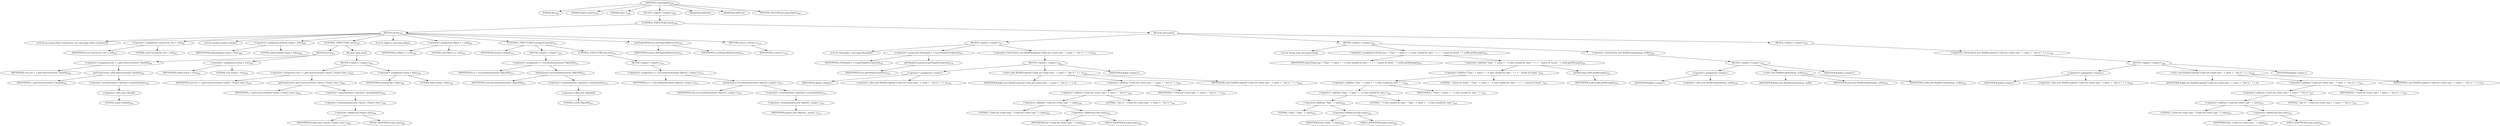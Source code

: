 digraph "createAndSet" {  
"524" [label = <(METHOD,createAndSet)<SUB>295</SUB>> ]
"525" [label = <(PARAM,this)<SUB>295</SUB>> ]
"526" [label = <(PARAM,Project project)<SUB>295</SUB>> ]
"527" [label = <(PARAM,Class c)<SUB>295</SUB>> ]
"528" [label = <(BLOCK,&lt;empty&gt;,&lt;empty&gt;)<SUB>295</SUB>> ]
"529" [label = <(CONTROL_STRUCTURE,try,try)<SUB>296</SUB>> ]
"530" [label = <(BLOCK,try,try)<SUB>296</SUB>> ]
"531" [label = <(LOCAL,java.lang.reflect.Constructor ctor: java.lang.reflect.Constructor)> ]
"532" [label = <(&lt;operator&gt;.assignment,Constructor ctor = null)<SUB>297</SUB>> ]
"533" [label = <(IDENTIFIER,ctor,Constructor ctor = null)<SUB>297</SUB>> ]
"534" [label = <(LITERAL,null,Constructor ctor = null)<SUB>297</SUB>> ]
"535" [label = <(LOCAL,boolean noArg: boolean)> ]
"536" [label = <(&lt;operator&gt;.assignment,boolean noArg = false)<SUB>298</SUB>> ]
"537" [label = <(IDENTIFIER,noArg,boolean noArg = false)<SUB>298</SUB>> ]
"538" [label = <(LITERAL,false,boolean noArg = false)<SUB>298</SUB>> ]
"539" [label = <(CONTROL_STRUCTURE,try,try)<SUB>301</SUB>> ]
"540" [label = <(BLOCK,try,try)<SUB>301</SUB>> ]
"541" [label = <(&lt;operator&gt;.assignment,ctor = c.getConstructor(new Class[0]))<SUB>302</SUB>> ]
"542" [label = <(IDENTIFIER,ctor,ctor = c.getConstructor(new Class[0]))<SUB>302</SUB>> ]
"543" [label = <(getConstructor,c.getConstructor(new Class[0]))<SUB>302</SUB>> ]
"544" [label = <(IDENTIFIER,c,c.getConstructor(new Class[0]))<SUB>302</SUB>> ]
"545" [label = <(&lt;operator&gt;.arrayInitializer,&lt;operator&gt;.arrayInitializer)<SUB>302</SUB>> ]
"546" [label = <(&lt;operator&gt;.alloc,new Class[0])> ]
"547" [label = <(LITERAL,0,new Class[0])<SUB>302</SUB>> ]
"548" [label = <(&lt;operator&gt;.assignment,noArg = true)<SUB>303</SUB>> ]
"549" [label = <(IDENTIFIER,noArg,noArg = true)<SUB>303</SUB>> ]
"550" [label = <(LITERAL,true,noArg = true)<SUB>303</SUB>> ]
"551" [label = <(BLOCK,catch,catch)> ]
"552" [label = <(BLOCK,&lt;empty&gt;,&lt;empty&gt;)<SUB>304</SUB>> ]
"553" [label = <(&lt;operator&gt;.assignment,ctor = c.getConstructor(new Class[] { Project.class }))<SUB>305</SUB>> ]
"554" [label = <(IDENTIFIER,ctor,ctor = c.getConstructor(new Class[] { Project.class }))<SUB>305</SUB>> ]
"555" [label = <(getConstructor,c.getConstructor(new Class[] { Project.class }))<SUB>305</SUB>> ]
"556" [label = <(IDENTIFIER,c,c.getConstructor(new Class[] { Project.class }))<SUB>305</SUB>> ]
"557" [label = <(&lt;operator&gt;.arrayInitializer,&lt;operator&gt;.arrayInitializer)<SUB>305</SUB>> ]
"558" [label = <(&lt;operator&gt;.arrayInitializer,new Class[] { Project.class })<SUB>305</SUB>> ]
"559" [label = <(&lt;operator&gt;.fieldAccess,Project.class)<SUB>305</SUB>> ]
"560" [label = <(IDENTIFIER,Project,new Class[] { Project.class })<SUB>305</SUB>> ]
"561" [label = <(FIELD_IDENTIFIER,class,class)<SUB>305</SUB>> ]
"562" [label = <(&lt;operator&gt;.assignment,noArg = false)<SUB>306</SUB>> ]
"563" [label = <(IDENTIFIER,noArg,noArg = false)<SUB>306</SUB>> ]
"564" [label = <(LITERAL,false,noArg = false)<SUB>306</SUB>> ]
"565" [label = <(LOCAL,Object o: java.lang.Object)> ]
"566" [label = <(&lt;operator&gt;.assignment,Object o = null)<SUB>309</SUB>> ]
"567" [label = <(IDENTIFIER,o,Object o = null)<SUB>309</SUB>> ]
"568" [label = <(LITERAL,null,Object o = null)<SUB>309</SUB>> ]
"569" [label = <(CONTROL_STRUCTURE,if (noArg),if (noArg))<SUB>310</SUB>> ]
"570" [label = <(IDENTIFIER,noArg,if (noArg))<SUB>310</SUB>> ]
"571" [label = <(BLOCK,&lt;empty&gt;,&lt;empty&gt;)<SUB>310</SUB>> ]
"572" [label = <(&lt;operator&gt;.assignment,o = ctor.newInstance(new Object[0]))<SUB>311</SUB>> ]
"573" [label = <(IDENTIFIER,o,o = ctor.newInstance(new Object[0]))<SUB>311</SUB>> ]
"574" [label = <(newInstance,ctor.newInstance(new Object[0]))<SUB>311</SUB>> ]
"575" [label = <(IDENTIFIER,ctor,ctor.newInstance(new Object[0]))<SUB>311</SUB>> ]
"576" [label = <(&lt;operator&gt;.arrayInitializer,&lt;operator&gt;.arrayInitializer)<SUB>311</SUB>> ]
"577" [label = <(&lt;operator&gt;.alloc,new Object[0])> ]
"578" [label = <(LITERAL,0,new Object[0])<SUB>311</SUB>> ]
"579" [label = <(CONTROL_STRUCTURE,else,else)<SUB>312</SUB>> ]
"580" [label = <(BLOCK,&lt;empty&gt;,&lt;empty&gt;)<SUB>312</SUB>> ]
"581" [label = <(&lt;operator&gt;.assignment,o = ctor.newInstance(new Object[] { project }))<SUB>313</SUB>> ]
"582" [label = <(IDENTIFIER,o,o = ctor.newInstance(new Object[] { project }))<SUB>313</SUB>> ]
"583" [label = <(newInstance,ctor.newInstance(new Object[] { project }))<SUB>313</SUB>> ]
"584" [label = <(IDENTIFIER,ctor,ctor.newInstance(new Object[] { project }))<SUB>313</SUB>> ]
"585" [label = <(&lt;operator&gt;.arrayInitializer,&lt;operator&gt;.arrayInitializer)<SUB>313</SUB>> ]
"586" [label = <(&lt;operator&gt;.arrayInitializer,new Object[] { project })<SUB>313</SUB>> ]
"587" [label = <(IDENTIFIER,project,new Object[] { project })<SUB>313</SUB>> ]
"588" [label = <(setProjectReference,setProjectReference(o))<SUB>315</SUB>> ]
"589" [label = <(IDENTIFIER,project,setProjectReference(o))<SUB>315</SUB>> ]
"590" [label = <(IDENTIFIER,o,setProjectReference(o))<SUB>315</SUB>> ]
"591" [label = <(RETURN,return o;,return o;)<SUB>316</SUB>> ]
"592" [label = <(IDENTIFIER,o,return o;)<SUB>316</SUB>> ]
"593" [label = <(BLOCK,catch,catch)> ]
"594" [label = <(BLOCK,&lt;empty&gt;,&lt;empty&gt;)<SUB>317</SUB>> ]
"595" [label = <(LOCAL,Throwable t: java.lang.Throwable)> ]
"596" [label = <(&lt;operator&gt;.assignment,Throwable t = ex.getTargetException())<SUB>318</SUB>> ]
"597" [label = <(IDENTIFIER,t,Throwable t = ex.getTargetException())<SUB>318</SUB>> ]
"598" [label = <(getTargetException,ex.getTargetException())<SUB>318</SUB>> ]
"599" [label = <(IDENTIFIER,ex,ex.getTargetException())<SUB>318</SUB>> ]
"600" [label = <(&lt;operator&gt;.throw,throw new BuildException(&quot;Could not create type &quot; + name + &quot; due to &quot; + t, t);)<SUB>319</SUB>> ]
"601" [label = <(BLOCK,&lt;empty&gt;,&lt;empty&gt;)<SUB>319</SUB>> ]
"602" [label = <(&lt;operator&gt;.assignment,&lt;empty&gt;)> ]
"603" [label = <(IDENTIFIER,$obj2,&lt;empty&gt;)> ]
"604" [label = <(&lt;operator&gt;.alloc,new BuildException(&quot;Could not create type &quot; + name + &quot; due to &quot; + t, t))<SUB>319</SUB>> ]
"605" [label = <(&lt;init&gt;,new BuildException(&quot;Could not create type &quot; + name + &quot; due to &quot; + t, t))<SUB>319</SUB>> ]
"606" [label = <(IDENTIFIER,$obj2,new BuildException(&quot;Could not create type &quot; + name + &quot; due to &quot; + t, t))> ]
"607" [label = <(&lt;operator&gt;.addition,&quot;Could not create type &quot; + name + &quot; due to &quot; + t)<SUB>320</SUB>> ]
"608" [label = <(&lt;operator&gt;.addition,&quot;Could not create type &quot; + name + &quot; due to &quot;)<SUB>320</SUB>> ]
"609" [label = <(&lt;operator&gt;.addition,&quot;Could not create type &quot; + name)<SUB>320</SUB>> ]
"610" [label = <(LITERAL,&quot;Could not create type &quot;,&quot;Could not create type &quot; + name)<SUB>320</SUB>> ]
"611" [label = <(&lt;operator&gt;.fieldAccess,this.name)<SUB>320</SUB>> ]
"612" [label = <(IDENTIFIER,this,&quot;Could not create type &quot; + name)<SUB>320</SUB>> ]
"613" [label = <(FIELD_IDENTIFIER,name,name)<SUB>320</SUB>> ]
"614" [label = <(LITERAL,&quot; due to &quot;,&quot;Could not create type &quot; + name + &quot; due to &quot;)<SUB>320</SUB>> ]
"615" [label = <(IDENTIFIER,t,&quot;Could not create type &quot; + name + &quot; due to &quot; + t)<SUB>320</SUB>> ]
"616" [label = <(IDENTIFIER,t,new BuildException(&quot;Could not create type &quot; + name + &quot; due to &quot; + t, t))<SUB>320</SUB>> ]
"617" [label = <(IDENTIFIER,$obj2,&lt;empty&gt;)> ]
"618" [label = <(BLOCK,&lt;empty&gt;,&lt;empty&gt;)<SUB>321</SUB>> ]
"619" [label = <(LOCAL,String msg: java.lang.String)> ]
"620" [label = <(&lt;operator&gt;.assignment,String msg = &quot;Type &quot; + name + &quot;: A class needed by class &quot; + c + &quot; cannot be found: &quot; + ncdfe.getMessage())<SUB>322</SUB>> ]
"621" [label = <(IDENTIFIER,msg,String msg = &quot;Type &quot; + name + &quot;: A class needed by class &quot; + c + &quot; cannot be found: &quot; + ncdfe.getMessage())<SUB>322</SUB>> ]
"622" [label = <(&lt;operator&gt;.addition,&quot;Type &quot; + name + &quot;: A class needed by class &quot; + c + &quot; cannot be found: &quot; + ncdfe.getMessage())<SUB>322</SUB>> ]
"623" [label = <(&lt;operator&gt;.addition,&quot;Type &quot; + name + &quot;: A class needed by class &quot; + c + &quot; cannot be found: &quot;)<SUB>322</SUB>> ]
"624" [label = <(&lt;operator&gt;.addition,&quot;Type &quot; + name + &quot;: A class needed by class &quot; + c)<SUB>322</SUB>> ]
"625" [label = <(&lt;operator&gt;.addition,&quot;Type &quot; + name + &quot;: A class needed by class &quot;)<SUB>322</SUB>> ]
"626" [label = <(&lt;operator&gt;.addition,&quot;Type &quot; + name)<SUB>322</SUB>> ]
"627" [label = <(LITERAL,&quot;Type &quot;,&quot;Type &quot; + name)<SUB>322</SUB>> ]
"628" [label = <(&lt;operator&gt;.fieldAccess,this.name)<SUB>322</SUB>> ]
"629" [label = <(IDENTIFIER,this,&quot;Type &quot; + name)<SUB>322</SUB>> ]
"630" [label = <(FIELD_IDENTIFIER,name,name)<SUB>322</SUB>> ]
"631" [label = <(LITERAL,&quot;: A class needed by class &quot;,&quot;Type &quot; + name + &quot;: A class needed by class &quot;)<SUB>322</SUB>> ]
"632" [label = <(IDENTIFIER,c,&quot;Type &quot; + name + &quot;: A class needed by class &quot; + c)<SUB>323</SUB>> ]
"633" [label = <(LITERAL,&quot; cannot be found: &quot;,&quot;Type &quot; + name + &quot;: A class needed by class &quot; + c + &quot; cannot be found: &quot;)<SUB>323</SUB>> ]
"634" [label = <(getMessage,ncdfe.getMessage())<SUB>323</SUB>> ]
"635" [label = <(IDENTIFIER,ncdfe,ncdfe.getMessage())<SUB>323</SUB>> ]
"636" [label = <(&lt;operator&gt;.throw,throw new BuildException(msg, ncdfe);)<SUB>324</SUB>> ]
"637" [label = <(BLOCK,&lt;empty&gt;,&lt;empty&gt;)<SUB>324</SUB>> ]
"638" [label = <(&lt;operator&gt;.assignment,&lt;empty&gt;)> ]
"639" [label = <(IDENTIFIER,$obj3,&lt;empty&gt;)> ]
"640" [label = <(&lt;operator&gt;.alloc,new BuildException(msg, ncdfe))<SUB>324</SUB>> ]
"641" [label = <(&lt;init&gt;,new BuildException(msg, ncdfe))<SUB>324</SUB>> ]
"642" [label = <(IDENTIFIER,$obj3,new BuildException(msg, ncdfe))> ]
"643" [label = <(IDENTIFIER,msg,new BuildException(msg, ncdfe))<SUB>324</SUB>> ]
"644" [label = <(IDENTIFIER,ncdfe,new BuildException(msg, ncdfe))<SUB>324</SUB>> ]
"645" [label = <(IDENTIFIER,$obj3,&lt;empty&gt;)> ]
"646" [label = <(BLOCK,&lt;empty&gt;,&lt;empty&gt;)<SUB>325</SUB>> ]
"647" [label = <(&lt;operator&gt;.throw,throw new BuildException(&quot;Could not create type &quot; + name + &quot; due to &quot; + t, t);)<SUB>326</SUB>> ]
"648" [label = <(BLOCK,&lt;empty&gt;,&lt;empty&gt;)<SUB>326</SUB>> ]
"649" [label = <(&lt;operator&gt;.assignment,&lt;empty&gt;)> ]
"650" [label = <(IDENTIFIER,$obj4,&lt;empty&gt;)> ]
"651" [label = <(&lt;operator&gt;.alloc,new BuildException(&quot;Could not create type &quot; + name + &quot; due to &quot; + t, t))<SUB>326</SUB>> ]
"652" [label = <(&lt;init&gt;,new BuildException(&quot;Could not create type &quot; + name + &quot; due to &quot; + t, t))<SUB>326</SUB>> ]
"653" [label = <(IDENTIFIER,$obj4,new BuildException(&quot;Could not create type &quot; + name + &quot; due to &quot; + t, t))> ]
"654" [label = <(&lt;operator&gt;.addition,&quot;Could not create type &quot; + name + &quot; due to &quot; + t)<SUB>327</SUB>> ]
"655" [label = <(&lt;operator&gt;.addition,&quot;Could not create type &quot; + name + &quot; due to &quot;)<SUB>327</SUB>> ]
"656" [label = <(&lt;operator&gt;.addition,&quot;Could not create type &quot; + name)<SUB>327</SUB>> ]
"657" [label = <(LITERAL,&quot;Could not create type &quot;,&quot;Could not create type &quot; + name)<SUB>327</SUB>> ]
"658" [label = <(&lt;operator&gt;.fieldAccess,this.name)<SUB>327</SUB>> ]
"659" [label = <(IDENTIFIER,this,&quot;Could not create type &quot; + name)<SUB>327</SUB>> ]
"660" [label = <(FIELD_IDENTIFIER,name,name)<SUB>327</SUB>> ]
"661" [label = <(LITERAL,&quot; due to &quot;,&quot;Could not create type &quot; + name + &quot; due to &quot;)<SUB>327</SUB>> ]
"662" [label = <(IDENTIFIER,t,&quot;Could not create type &quot; + name + &quot; due to &quot; + t)<SUB>327</SUB>> ]
"663" [label = <(IDENTIFIER,t,new BuildException(&quot;Could not create type &quot; + name + &quot; due to &quot; + t, t))<SUB>327</SUB>> ]
"664" [label = <(IDENTIFIER,$obj4,&lt;empty&gt;)> ]
"665" [label = <(MODIFIER,PRIVATE)> ]
"666" [label = <(MODIFIER,VIRTUAL)> ]
"667" [label = <(METHOD_RETURN,java.lang.Object)<SUB>295</SUB>> ]
  "524" -> "525" 
  "524" -> "526" 
  "524" -> "527" 
  "524" -> "528" 
  "524" -> "665" 
  "524" -> "666" 
  "524" -> "667" 
  "528" -> "529" 
  "529" -> "530" 
  "529" -> "593" 
  "530" -> "531" 
  "530" -> "532" 
  "530" -> "535" 
  "530" -> "536" 
  "530" -> "539" 
  "530" -> "565" 
  "530" -> "566" 
  "530" -> "569" 
  "530" -> "588" 
  "530" -> "591" 
  "532" -> "533" 
  "532" -> "534" 
  "536" -> "537" 
  "536" -> "538" 
  "539" -> "540" 
  "539" -> "551" 
  "540" -> "541" 
  "540" -> "548" 
  "541" -> "542" 
  "541" -> "543" 
  "543" -> "544" 
  "543" -> "545" 
  "545" -> "546" 
  "546" -> "547" 
  "548" -> "549" 
  "548" -> "550" 
  "551" -> "552" 
  "552" -> "553" 
  "552" -> "562" 
  "553" -> "554" 
  "553" -> "555" 
  "555" -> "556" 
  "555" -> "557" 
  "557" -> "558" 
  "558" -> "559" 
  "559" -> "560" 
  "559" -> "561" 
  "562" -> "563" 
  "562" -> "564" 
  "566" -> "567" 
  "566" -> "568" 
  "569" -> "570" 
  "569" -> "571" 
  "569" -> "579" 
  "571" -> "572" 
  "572" -> "573" 
  "572" -> "574" 
  "574" -> "575" 
  "574" -> "576" 
  "576" -> "577" 
  "577" -> "578" 
  "579" -> "580" 
  "580" -> "581" 
  "581" -> "582" 
  "581" -> "583" 
  "583" -> "584" 
  "583" -> "585" 
  "585" -> "586" 
  "586" -> "587" 
  "588" -> "589" 
  "588" -> "590" 
  "591" -> "592" 
  "593" -> "594" 
  "593" -> "618" 
  "593" -> "646" 
  "594" -> "595" 
  "594" -> "596" 
  "594" -> "600" 
  "596" -> "597" 
  "596" -> "598" 
  "598" -> "599" 
  "600" -> "601" 
  "601" -> "602" 
  "601" -> "605" 
  "601" -> "617" 
  "602" -> "603" 
  "602" -> "604" 
  "605" -> "606" 
  "605" -> "607" 
  "605" -> "616" 
  "607" -> "608" 
  "607" -> "615" 
  "608" -> "609" 
  "608" -> "614" 
  "609" -> "610" 
  "609" -> "611" 
  "611" -> "612" 
  "611" -> "613" 
  "618" -> "619" 
  "618" -> "620" 
  "618" -> "636" 
  "620" -> "621" 
  "620" -> "622" 
  "622" -> "623" 
  "622" -> "634" 
  "623" -> "624" 
  "623" -> "633" 
  "624" -> "625" 
  "624" -> "632" 
  "625" -> "626" 
  "625" -> "631" 
  "626" -> "627" 
  "626" -> "628" 
  "628" -> "629" 
  "628" -> "630" 
  "634" -> "635" 
  "636" -> "637" 
  "637" -> "638" 
  "637" -> "641" 
  "637" -> "645" 
  "638" -> "639" 
  "638" -> "640" 
  "641" -> "642" 
  "641" -> "643" 
  "641" -> "644" 
  "646" -> "647" 
  "647" -> "648" 
  "648" -> "649" 
  "648" -> "652" 
  "648" -> "664" 
  "649" -> "650" 
  "649" -> "651" 
  "652" -> "653" 
  "652" -> "654" 
  "652" -> "663" 
  "654" -> "655" 
  "654" -> "662" 
  "655" -> "656" 
  "655" -> "661" 
  "656" -> "657" 
  "656" -> "658" 
  "658" -> "659" 
  "658" -> "660" 
}
